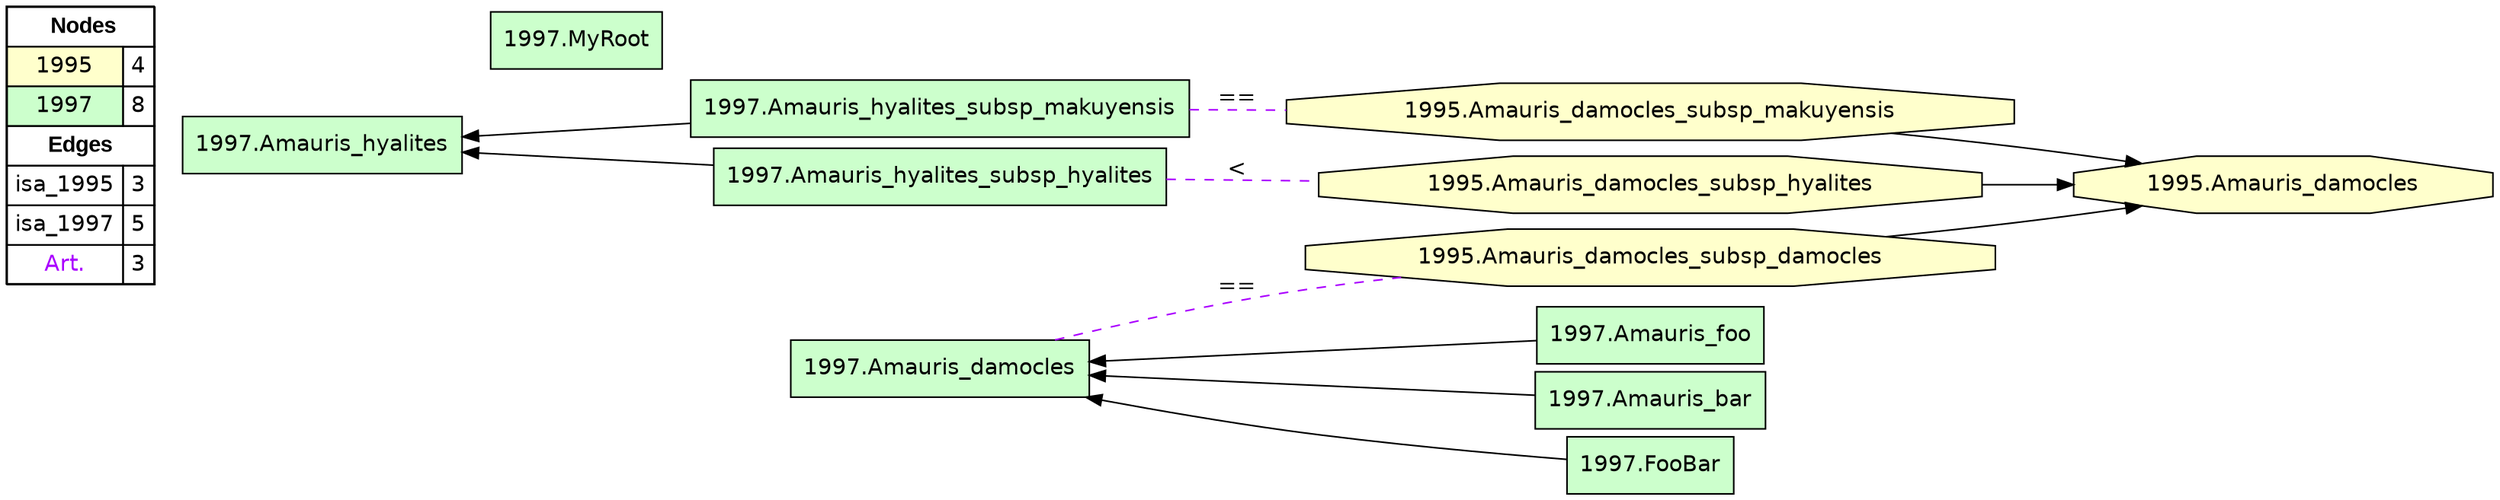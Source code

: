 digraph{
rankdir=LR
node[shape=circle style=filled fillcolor="#FFFFFF"] 
node[shape=octagon style=filled fillcolor="#FFFFCC" fontname="helvetica"] 
"1995.Amauris_damocles"
"1995.Amauris_damocles_subsp_makuyensis"
"1995.Amauris_damocles_subsp_damocles"
"1995.Amauris_damocles_subsp_hyalites"
node[shape=circle style=filled fillcolor="#FFFFFF"] 
node[shape=box style=filled fillcolor="#CCFFCC" fontname="helvetica"] 
"1997.Amauris_foo"
"1997.Amauris_hyalites_subsp_makuyensis"
"1997.MyRoot"
"1997.Amauris_hyalites"
"1997.Amauris_hyalites_subsp_hyalites"
"1997.Amauris_bar"
"1997.Amauris_damocles"
"1997.FooBar"
edge[style=solid color="#000000" constraint=true penwidth=1]
edge[style=solid color="#000000" constraint=true penwidth=1]
"1995.Amauris_damocles_subsp_makuyensis" -> "1995.Amauris_damocles"
"1995.Amauris_damocles_subsp_damocles" -> "1995.Amauris_damocles"
"1995.Amauris_damocles_subsp_hyalites" -> "1995.Amauris_damocles"
edge[style=solid color="#000000" constraint=true penwidth=1]
edge[style=solid color="#000000" constraint=true penwidth=1]
"1997.Amauris_damocles" -> "1997.Amauris_foo" [dir=back]
"1997.Amauris_hyalites" -> "1997.Amauris_hyalites_subsp_makuyensis" [dir=back]
"1997.Amauris_damocles" -> "1997.FooBar" [dir=back]
"1997.Amauris_damocles" -> "1997.Amauris_bar" [dir=back]
"1997.Amauris_hyalites" -> "1997.Amauris_hyalites_subsp_hyalites" [dir=back]
edge[style=solid color="#000000" constraint=true penwidth=1]
edge[style=dashed color="#AA00FF" constraint=true penwidth=1 arrowhead=none]
"1997.Amauris_hyalites_subsp_hyalites" -> "1995.Amauris_damocles_subsp_hyalites" [label="<"]
"1997.Amauris_damocles" -> "1995.Amauris_damocles_subsp_damocles" [label="=="]
"1997.Amauris_hyalites_subsp_makuyensis" -> "1995.Amauris_damocles_subsp_makuyensis" [label="=="]
node[shape=box] 
{rank=source Legend [fillcolor= white margin=0 label=< 
 <TABLE BORDER="0" CELLBORDER="1" CELLSPACING="0" CELLPADDING="4"> 
<TR> <TD COLSPAN="2"><font face="Arial Black"> Nodes</font></TD> </TR> 
<TR> 
 <TD bgcolor="#FFFFCC" fontname="helvetica">1995</TD> 
 <TD>4</TD> 
 </TR> 
<TR> 
 <TD bgcolor="#CCFFCC" fontname="helvetica">1997</TD> 
 <TD>8</TD> 
 </TR> 
<TR> <TD COLSPAN="2"><font face = "Arial Black"> Edges </font></TD> </TR> 
<TR> 
 <TD><font color ="#000000">isa_1995</font></TD> 
 <TD>3</TD> 
 </TR> 
<TR> 
 <TD><font color ="#000000">isa_1997</font></TD> 
 <TD>5</TD> 
 </TR> 
<TR> 
 <TD><font color ="#AA00FF">Art.</font></TD> 
 <TD>3</TD> 
 </TR> 
</TABLE> 
 >] } 
}